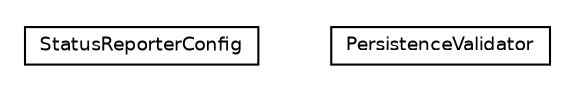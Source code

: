 #!/usr/local/bin/dot
#
# Class diagram 
# Generated by UMLGraph version R5_6 (http://www.umlgraph.org/)
#

digraph G {
	edge [fontname="Helvetica",fontsize=10,labelfontname="Helvetica",labelfontsize=10];
	node [fontname="Helvetica",fontsize=10,shape=plaintext];
	nodesep=0.25;
	ranksep=0.5;
	// net.ljcomputing.sr.configuration.StatusReporterConfig
	c79 [label=<<table title="net.ljcomputing.sr.configuration.StatusReporterConfig" border="0" cellborder="1" cellspacing="0" cellpadding="2" port="p" href="./StatusReporterConfig.html">
		<tr><td><table border="0" cellspacing="0" cellpadding="1">
<tr><td align="center" balign="center"> StatusReporterConfig </td></tr>
		</table></td></tr>
		</table>>, URL="./StatusReporterConfig.html", fontname="Helvetica", fontcolor="black", fontsize=9.0];
	// net.ljcomputing.sr.configuration.PersistenceValidator
	c80 [label=<<table title="net.ljcomputing.sr.configuration.PersistenceValidator" border="0" cellborder="1" cellspacing="0" cellpadding="2" port="p" href="./PersistenceValidator.html">
		<tr><td><table border="0" cellspacing="0" cellpadding="1">
<tr><td align="center" balign="center"> PersistenceValidator </td></tr>
		</table></td></tr>
		</table>>, URL="./PersistenceValidator.html", fontname="Helvetica", fontcolor="black", fontsize=9.0];
}

